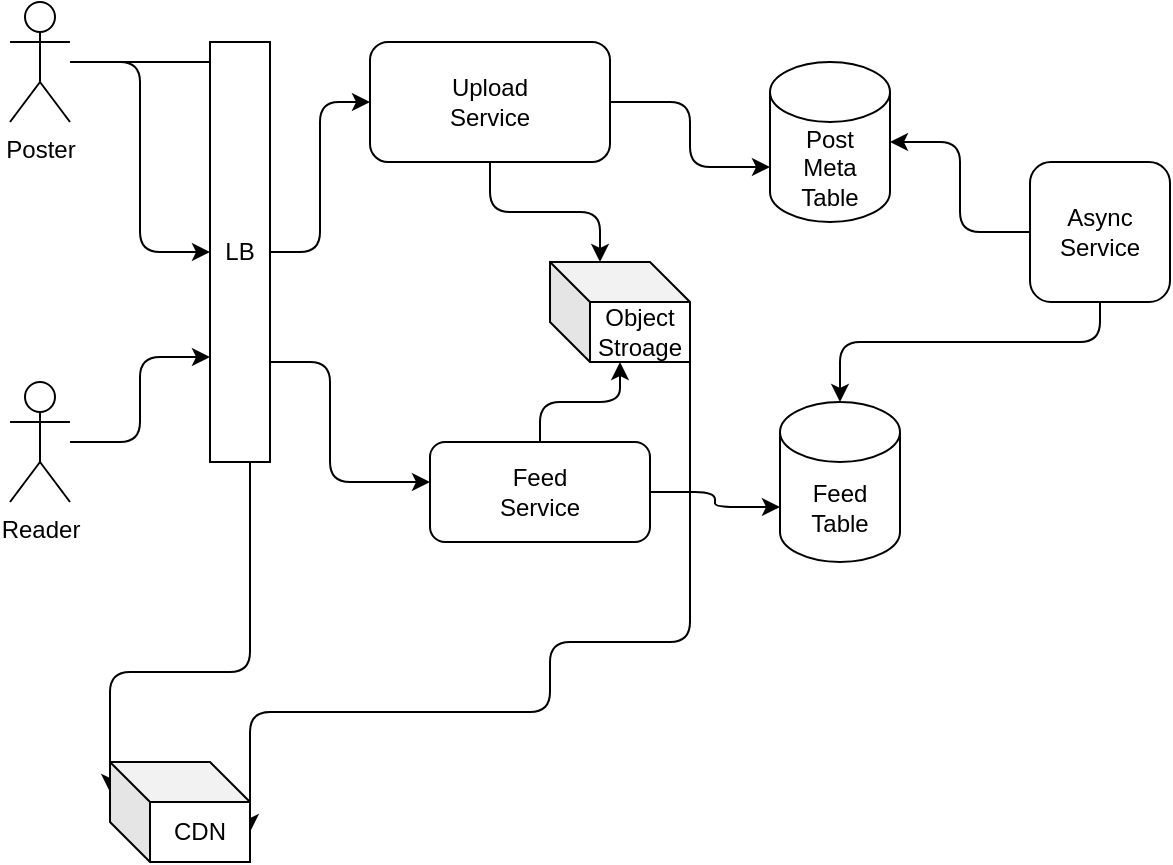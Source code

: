 <mxfile version="17.2.1" type="device"><diagram id="plSWR6u_wl-aSWFOcV0i" name="Archiecture"><mxGraphModel dx="946" dy="619" grid="1" gridSize="10" guides="1" tooltips="1" connect="1" arrows="1" fold="1" page="1" pageScale="1" pageWidth="827" pageHeight="1169" math="0" shadow="0"><root><mxCell id="0"/><mxCell id="1" parent="0"/><mxCell id="PXBT6heRVW4EKfGdj-AX-9" style="edgeStyle=orthogonalEdgeStyle;orthogonalLoop=1;jettySize=auto;html=1;rounded=1;" parent="1" source="PXBT6heRVW4EKfGdj-AX-1" target="PXBT6heRVW4EKfGdj-AX-3" edge="1"><mxGeometry relative="1" as="geometry"/></mxCell><mxCell id="PXBT6heRVW4EKfGdj-AX-27" style="edgeStyle=orthogonalEdgeStyle;rounded=1;orthogonalLoop=1;jettySize=auto;html=1;entryX=0;entryY=0;entryDx=0;entryDy=15;entryPerimeter=0;" parent="1" source="PXBT6heRVW4EKfGdj-AX-1" target="PXBT6heRVW4EKfGdj-AX-25" edge="1"><mxGeometry relative="1" as="geometry"><Array as="points"><mxPoint x="210" y="150"/><mxPoint x="210" y="455"/></Array></mxGeometry></mxCell><mxCell id="PXBT6heRVW4EKfGdj-AX-1" value="Poster&lt;br&gt;" style="shape=umlActor;verticalLabelPosition=bottom;verticalAlign=top;html=1;outlineConnect=0;" parent="1" vertex="1"><mxGeometry x="90" y="120" width="30" height="60" as="geometry"/></mxCell><mxCell id="PXBT6heRVW4EKfGdj-AX-10" style="edgeStyle=orthogonalEdgeStyle;rounded=1;orthogonalLoop=1;jettySize=auto;html=1;entryX=0;entryY=0.75;entryDx=0;entryDy=0;" parent="1" source="PXBT6heRVW4EKfGdj-AX-2" target="PXBT6heRVW4EKfGdj-AX-3" edge="1"><mxGeometry relative="1" as="geometry"/></mxCell><mxCell id="PXBT6heRVW4EKfGdj-AX-2" value="Reader" style="shape=umlActor;verticalLabelPosition=bottom;verticalAlign=top;html=1;outlineConnect=0;" parent="1" vertex="1"><mxGeometry x="90" y="310" width="30" height="60" as="geometry"/></mxCell><mxCell id="PXBT6heRVW4EKfGdj-AX-11" style="edgeStyle=orthogonalEdgeStyle;rounded=1;orthogonalLoop=1;jettySize=auto;html=1;" parent="1" source="PXBT6heRVW4EKfGdj-AX-3" target="PXBT6heRVW4EKfGdj-AX-4" edge="1"><mxGeometry relative="1" as="geometry"/></mxCell><mxCell id="PXBT6heRVW4EKfGdj-AX-18" style="edgeStyle=orthogonalEdgeStyle;rounded=1;orthogonalLoop=1;jettySize=auto;html=1;" parent="1" source="PXBT6heRVW4EKfGdj-AX-3" target="PXBT6heRVW4EKfGdj-AX-5" edge="1"><mxGeometry relative="1" as="geometry"><Array as="points"><mxPoint x="250" y="300"/><mxPoint x="250" y="360"/></Array></mxGeometry></mxCell><mxCell id="PXBT6heRVW4EKfGdj-AX-3" value="LB" style="rounded=0;whiteSpace=wrap;html=1;" parent="1" vertex="1"><mxGeometry x="190" y="140" width="30" height="210" as="geometry"/></mxCell><mxCell id="PXBT6heRVW4EKfGdj-AX-12" style="edgeStyle=orthogonalEdgeStyle;rounded=1;orthogonalLoop=1;jettySize=auto;html=1;entryX=0;entryY=0;entryDx=0;entryDy=52.5;entryPerimeter=0;" parent="1" source="PXBT6heRVW4EKfGdj-AX-4" target="PXBT6heRVW4EKfGdj-AX-6" edge="1"><mxGeometry relative="1" as="geometry"/></mxCell><mxCell id="PXBT6heRVW4EKfGdj-AX-24" style="edgeStyle=orthogonalEdgeStyle;rounded=1;orthogonalLoop=1;jettySize=auto;html=1;entryX=0;entryY=0;entryDx=25;entryDy=0;entryPerimeter=0;" parent="1" source="PXBT6heRVW4EKfGdj-AX-4" target="PXBT6heRVW4EKfGdj-AX-13" edge="1"><mxGeometry relative="1" as="geometry"/></mxCell><mxCell id="PXBT6heRVW4EKfGdj-AX-4" value="Upload&lt;br&gt;Service" style="rounded=1;whiteSpace=wrap;html=1;" parent="1" vertex="1"><mxGeometry x="270" y="140" width="120" height="60" as="geometry"/></mxCell><mxCell id="PXBT6heRVW4EKfGdj-AX-19" style="edgeStyle=orthogonalEdgeStyle;rounded=1;orthogonalLoop=1;jettySize=auto;html=1;entryX=0;entryY=0;entryDx=0;entryDy=52.5;entryPerimeter=0;" parent="1" source="PXBT6heRVW4EKfGdj-AX-5" target="PXBT6heRVW4EKfGdj-AX-7" edge="1"><mxGeometry relative="1" as="geometry"/></mxCell><mxCell id="PXBT6heRVW4EKfGdj-AX-23" style="edgeStyle=orthogonalEdgeStyle;rounded=1;orthogonalLoop=1;jettySize=auto;html=1;" parent="1" source="PXBT6heRVW4EKfGdj-AX-5" target="PXBT6heRVW4EKfGdj-AX-13" edge="1"><mxGeometry relative="1" as="geometry"/></mxCell><mxCell id="PXBT6heRVW4EKfGdj-AX-5" value="Feed&lt;br&gt;Service" style="rounded=1;whiteSpace=wrap;html=1;" parent="1" vertex="1"><mxGeometry x="300" y="340" width="110" height="50" as="geometry"/></mxCell><mxCell id="PXBT6heRVW4EKfGdj-AX-6" value="Post&lt;br&gt;Meta&lt;br&gt;Table" style="shape=cylinder3;whiteSpace=wrap;html=1;boundedLbl=1;backgroundOutline=1;size=15;" parent="1" vertex="1"><mxGeometry x="470" y="150" width="60" height="80" as="geometry"/></mxCell><mxCell id="PXBT6heRVW4EKfGdj-AX-7" value="Feed&lt;br&gt;Table" style="shape=cylinder3;whiteSpace=wrap;html=1;boundedLbl=1;backgroundOutline=1;size=15;" parent="1" vertex="1"><mxGeometry x="475" y="320" width="60" height="80" as="geometry"/></mxCell><mxCell id="PXBT6heRVW4EKfGdj-AX-15" style="edgeStyle=orthogonalEdgeStyle;rounded=1;orthogonalLoop=1;jettySize=auto;html=1;entryX=1;entryY=0.5;entryDx=0;entryDy=0;entryPerimeter=0;" parent="1" source="PXBT6heRVW4EKfGdj-AX-8" target="PXBT6heRVW4EKfGdj-AX-6" edge="1"><mxGeometry relative="1" as="geometry"/></mxCell><mxCell id="PXBT6heRVW4EKfGdj-AX-16" style="edgeStyle=orthogonalEdgeStyle;rounded=1;orthogonalLoop=1;jettySize=auto;html=1;" parent="1" source="PXBT6heRVW4EKfGdj-AX-8" target="PXBT6heRVW4EKfGdj-AX-7" edge="1"><mxGeometry relative="1" as="geometry"><Array as="points"><mxPoint x="635" y="290"/><mxPoint x="505" y="290"/></Array></mxGeometry></mxCell><mxCell id="PXBT6heRVW4EKfGdj-AX-8" value="Async&lt;br&gt;Service" style="rounded=1;whiteSpace=wrap;html=1;" parent="1" vertex="1"><mxGeometry x="600" y="200" width="70" height="70" as="geometry"/></mxCell><mxCell id="PXBT6heRVW4EKfGdj-AX-28" style="edgeStyle=orthogonalEdgeStyle;rounded=1;orthogonalLoop=1;jettySize=auto;html=1;entryX=0;entryY=0;entryDx=70;entryDy=35;entryPerimeter=0;" parent="1" source="PXBT6heRVW4EKfGdj-AX-13" target="PXBT6heRVW4EKfGdj-AX-25" edge="1"><mxGeometry relative="1" as="geometry"><Array as="points"><mxPoint x="430" y="440"/><mxPoint x="360" y="440"/><mxPoint x="360" y="475"/></Array></mxGeometry></mxCell><mxCell id="PXBT6heRVW4EKfGdj-AX-13" value="Object&lt;br&gt;Stroage" style="shape=cube;whiteSpace=wrap;html=1;boundedLbl=1;backgroundOutline=1;darkOpacity=0.05;darkOpacity2=0.1;" parent="1" vertex="1"><mxGeometry x="360" y="250" width="70" height="50" as="geometry"/></mxCell><mxCell id="PXBT6heRVW4EKfGdj-AX-25" value="CDN" style="shape=cube;whiteSpace=wrap;html=1;boundedLbl=1;backgroundOutline=1;darkOpacity=0.05;darkOpacity2=0.1;" parent="1" vertex="1"><mxGeometry x="140" y="500" width="70" height="50" as="geometry"/></mxCell></root></mxGraphModel></diagram></mxfile>